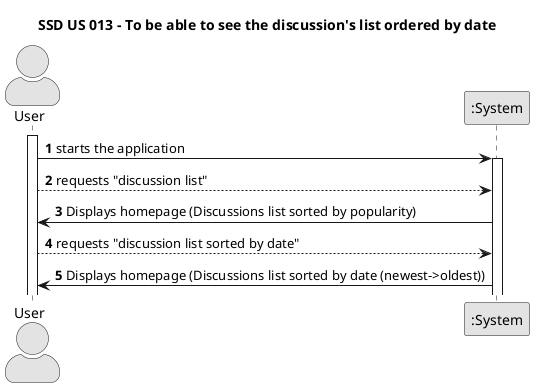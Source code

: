 @startuml
skinparam monochrome true
skinparam packageStyle rectangle
skinparam shadowing false
skinparam actorStyle awesome

title SSD US 013 - To be able to see the discussion's list ordered by date

autonumber

actor "User" as User
participant ":System" as System

activate User

  User -> System: starts the application
  activate System

    User --> System: requests "discussion list"
  System -> User: Displays homepage (Discussions list sorted by popularity)

  User --> System: requests "discussion list sorted by date"
  System -> User: Displays homepage (Discussions list sorted by date (newest->oldest))

@enduml